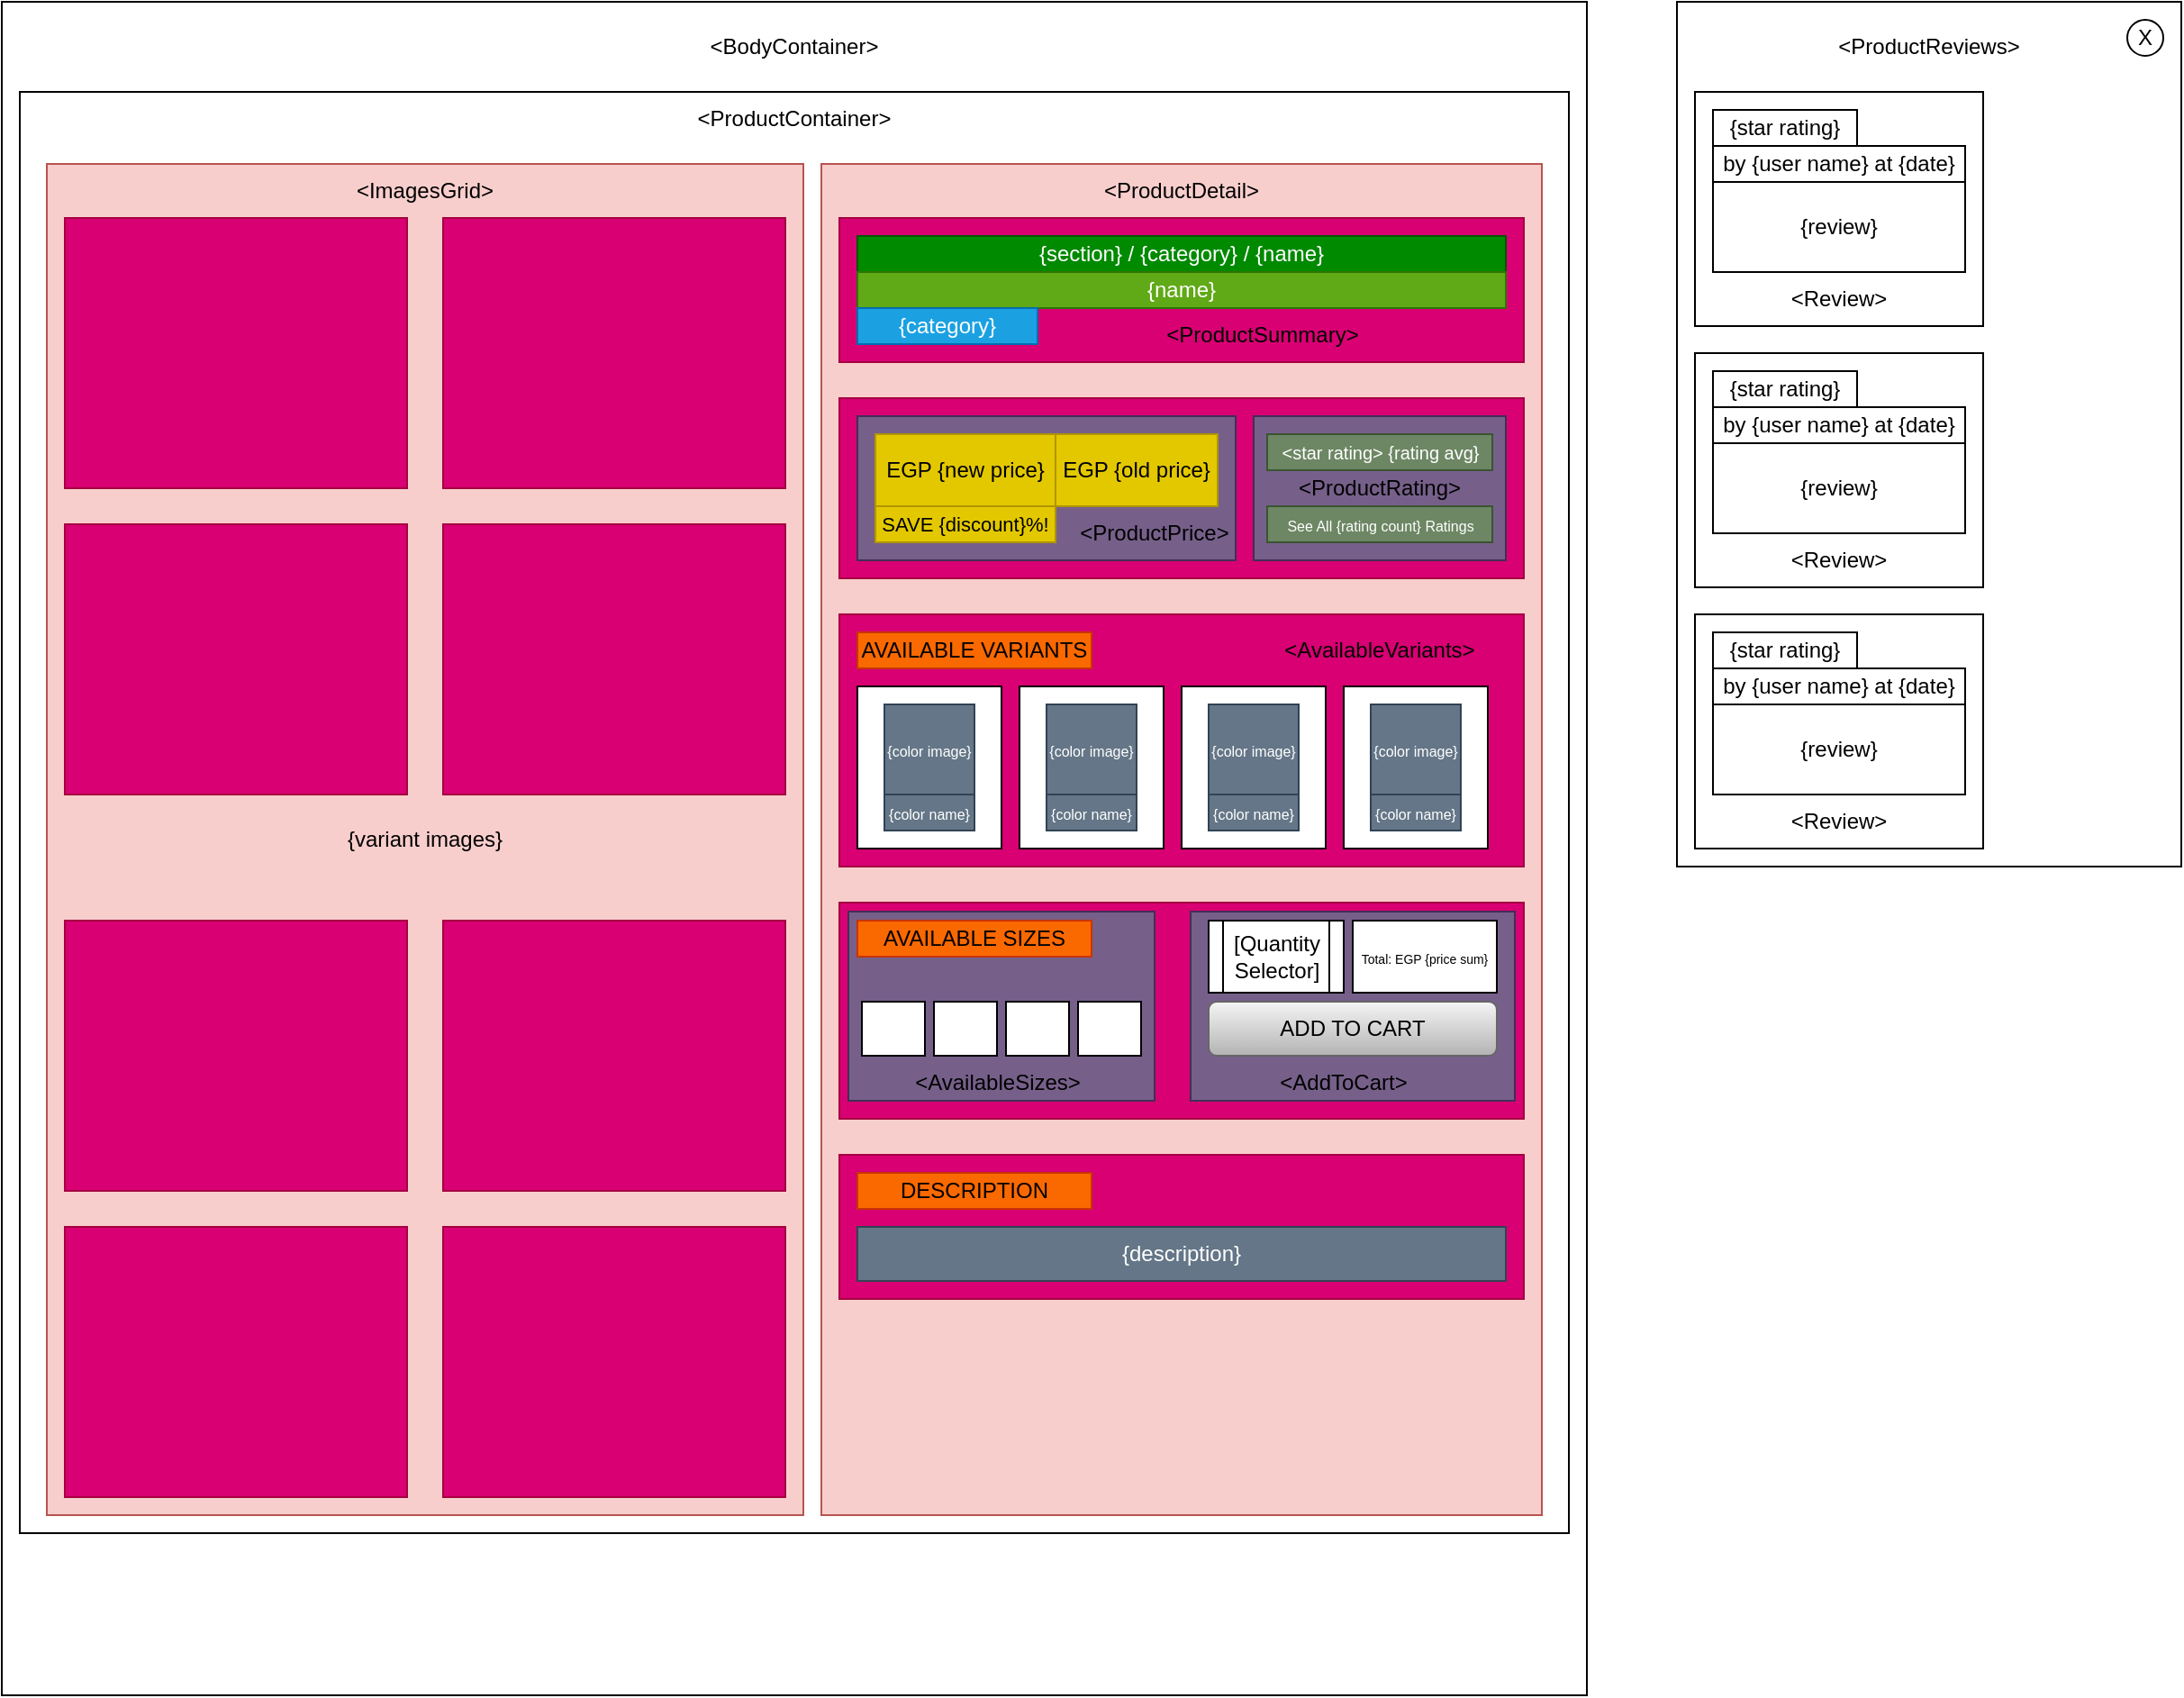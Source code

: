 <mxfile version="21.6.1" type="device">
  <diagram name="Page-1" id="-fGwj037Vai0xNHH9A33">
    <mxGraphModel dx="1259" dy="708" grid="1" gridSize="10" guides="1" tooltips="1" connect="1" arrows="1" fold="1" page="1" pageScale="1" pageWidth="850" pageHeight="1100" math="0" shadow="0">
      <root>
        <mxCell id="0" />
        <mxCell id="1" parent="0" />
        <mxCell id="Eyn73XNKefov7jPOlvVQ-6" value="" style="rounded=0;whiteSpace=wrap;html=1;" vertex="1" parent="1">
          <mxGeometry x="930" width="280" height="480" as="geometry" />
        </mxCell>
        <mxCell id="Eyn73XNKefov7jPOlvVQ-5" value="" style="rounded=0;whiteSpace=wrap;html=1;" vertex="1" parent="1">
          <mxGeometry x="970" y="110" width="120" height="60" as="geometry" />
        </mxCell>
        <mxCell id="ko0dQocDYiBsRdd-zSY8-1" value="" style="rounded=0;whiteSpace=wrap;html=1;" parent="1" vertex="1">
          <mxGeometry width="880" height="940" as="geometry" />
        </mxCell>
        <mxCell id="BfAa0QSE-k-2syZu1tpu-3" value="&amp;lt;BodyContainer&amp;gt;" style="text;html=1;strokeColor=none;fillColor=none;align=center;verticalAlign=middle;whiteSpace=wrap;rounded=0;" parent="1" vertex="1">
          <mxGeometry x="365" y="10" width="150" height="30" as="geometry" />
        </mxCell>
        <mxCell id="BfAa0QSE-k-2syZu1tpu-11" value="" style="rounded=0;whiteSpace=wrap;html=1;" parent="1" vertex="1">
          <mxGeometry x="10" y="50" width="860" height="800" as="geometry" />
        </mxCell>
        <mxCell id="ko0dQocDYiBsRdd-zSY8-2" value="{variant images}" style="rounded=0;whiteSpace=wrap;html=1;fillColor=#f8cecc;strokeColor=#b85450;" parent="1" vertex="1">
          <mxGeometry x="25" y="90" width="420" height="750" as="geometry" />
        </mxCell>
        <mxCell id="ko0dQocDYiBsRdd-zSY8-3" value="" style="rounded=0;whiteSpace=wrap;html=1;fillColor=#f8cecc;strokeColor=#b85450;" parent="1" vertex="1">
          <mxGeometry x="455" y="90" width="400" height="750" as="geometry" />
        </mxCell>
        <mxCell id="ko0dQocDYiBsRdd-zSY8-7" value="" style="rounded=0;whiteSpace=wrap;html=1;fillColor=#d80073;fontColor=#ffffff;strokeColor=#A50040;" parent="1" vertex="1">
          <mxGeometry x="465" y="220" width="380" height="100" as="geometry" />
        </mxCell>
        <mxCell id="ko0dQocDYiBsRdd-zSY8-16" value="" style="rounded=0;whiteSpace=wrap;html=1;fillColor=#d80073;fontColor=#ffffff;strokeColor=#A50040;" parent="1" vertex="1">
          <mxGeometry x="465" y="640" width="380" height="80" as="geometry" />
        </mxCell>
        <mxCell id="ko0dQocDYiBsRdd-zSY8-17" value="DESCRIPTION" style="rounded=0;whiteSpace=wrap;html=1;fillColor=#fa6800;fontColor=#000000;strokeColor=#C73500;" parent="1" vertex="1">
          <mxGeometry x="475" y="650" width="130" height="20" as="geometry" />
        </mxCell>
        <mxCell id="ko0dQocDYiBsRdd-zSY8-18" value="{description}" style="rounded=0;whiteSpace=wrap;html=1;fillColor=#647687;fontColor=#ffffff;strokeColor=#314354;" parent="1" vertex="1">
          <mxGeometry x="475" y="680" width="360" height="30" as="geometry" />
        </mxCell>
        <mxCell id="ko0dQocDYiBsRdd-zSY8-25" value="" style="rounded=0;whiteSpace=wrap;html=1;fillColor=#d80073;fontColor=#ffffff;strokeColor=#A50040;" parent="1" vertex="1">
          <mxGeometry x="465" y="340" width="380" height="140" as="geometry" />
        </mxCell>
        <mxCell id="ko0dQocDYiBsRdd-zSY8-26" value="AVAILABLE VARIANTS" style="rounded=0;whiteSpace=wrap;html=1;fillColor=#fa6800;fontColor=#000000;strokeColor=#C73500;" parent="1" vertex="1">
          <mxGeometry x="475" y="350" width="130" height="20" as="geometry" />
        </mxCell>
        <mxCell id="ko0dQocDYiBsRdd-zSY8-30" value="" style="rounded=0;whiteSpace=wrap;html=1;" parent="1" vertex="1">
          <mxGeometry x="475" y="380" width="80" height="90" as="geometry" />
        </mxCell>
        <mxCell id="ko0dQocDYiBsRdd-zSY8-28" value="&lt;font style=&quot;font-size: 8px;&quot;&gt;{color name}&lt;/font&gt;" style="rounded=0;whiteSpace=wrap;html=1;fillColor=#647687;fontColor=#ffffff;strokeColor=#314354;" parent="1" vertex="1">
          <mxGeometry x="490" y="440" width="50" height="20" as="geometry" />
        </mxCell>
        <mxCell id="ko0dQocDYiBsRdd-zSY8-29" value="&lt;font style=&quot;font-size: 8px;&quot;&gt;{color image}&lt;/font&gt;" style="whiteSpace=wrap;html=1;aspect=fixed;fillColor=#647687;fontColor=#ffffff;strokeColor=#314354;" parent="1" vertex="1">
          <mxGeometry x="490" y="390" width="50" height="50" as="geometry" />
        </mxCell>
        <mxCell id="ko0dQocDYiBsRdd-zSY8-31" value="" style="rounded=0;whiteSpace=wrap;html=1;" parent="1" vertex="1">
          <mxGeometry x="565" y="380" width="80" height="90" as="geometry" />
        </mxCell>
        <mxCell id="ko0dQocDYiBsRdd-zSY8-34" value="" style="rounded=0;whiteSpace=wrap;html=1;" parent="1" vertex="1">
          <mxGeometry x="655" y="380" width="80" height="90" as="geometry" />
        </mxCell>
        <mxCell id="ko0dQocDYiBsRdd-zSY8-37" value="" style="rounded=0;whiteSpace=wrap;html=1;" parent="1" vertex="1">
          <mxGeometry x="745" y="380" width="80" height="90" as="geometry" />
        </mxCell>
        <mxCell id="ko0dQocDYiBsRdd-zSY8-40" value="&lt;font style=&quot;font-size: 8px;&quot;&gt;{color name}&lt;/font&gt;" style="rounded=0;whiteSpace=wrap;html=1;fillColor=#647687;fontColor=#ffffff;strokeColor=#314354;" parent="1" vertex="1">
          <mxGeometry x="580" y="440" width="50" height="20" as="geometry" />
        </mxCell>
        <mxCell id="ko0dQocDYiBsRdd-zSY8-41" value="&lt;font style=&quot;font-size: 8px;&quot;&gt;{color image}&lt;/font&gt;" style="whiteSpace=wrap;html=1;aspect=fixed;fillColor=#647687;fontColor=#ffffff;strokeColor=#314354;" parent="1" vertex="1">
          <mxGeometry x="580" y="390" width="50" height="50" as="geometry" />
        </mxCell>
        <mxCell id="ko0dQocDYiBsRdd-zSY8-42" value="&lt;font style=&quot;font-size: 8px;&quot;&gt;{color name}&lt;/font&gt;" style="rounded=0;whiteSpace=wrap;html=1;fillColor=#647687;fontColor=#ffffff;strokeColor=#314354;" parent="1" vertex="1">
          <mxGeometry x="670" y="440" width="50" height="20" as="geometry" />
        </mxCell>
        <mxCell id="ko0dQocDYiBsRdd-zSY8-43" value="&lt;font style=&quot;font-size: 8px;&quot;&gt;{color image}&lt;/font&gt;" style="whiteSpace=wrap;html=1;aspect=fixed;fillColor=#647687;fontColor=#ffffff;strokeColor=#314354;" parent="1" vertex="1">
          <mxGeometry x="670" y="390" width="50" height="50" as="geometry" />
        </mxCell>
        <mxCell id="ko0dQocDYiBsRdd-zSY8-44" value="&lt;font style=&quot;font-size: 8px;&quot;&gt;{color name}&lt;/font&gt;" style="rounded=0;whiteSpace=wrap;html=1;fillColor=#647687;fontColor=#ffffff;strokeColor=#314354;" parent="1" vertex="1">
          <mxGeometry x="760" y="440" width="50" height="20" as="geometry" />
        </mxCell>
        <mxCell id="ko0dQocDYiBsRdd-zSY8-45" value="&lt;font style=&quot;font-size: 8px;&quot;&gt;{color image}&lt;/font&gt;" style="whiteSpace=wrap;html=1;aspect=fixed;fillColor=#647687;fontColor=#ffffff;strokeColor=#314354;" parent="1" vertex="1">
          <mxGeometry x="760" y="390" width="50" height="50" as="geometry" />
        </mxCell>
        <mxCell id="ko0dQocDYiBsRdd-zSY8-46" value="" style="rounded=0;whiteSpace=wrap;html=1;fillColor=#d80073;fontColor=#ffffff;strokeColor=#A50040;" parent="1" vertex="1">
          <mxGeometry x="465" y="500" width="380" height="120" as="geometry" />
        </mxCell>
        <mxCell id="ko0dQocDYiBsRdd-zSY8-63" value="" style="rounded=0;whiteSpace=wrap;html=1;fillColor=#d80073;fontColor=#ffffff;strokeColor=#A50040;" parent="1" vertex="1">
          <mxGeometry x="35" y="120" width="190" height="150" as="geometry" />
        </mxCell>
        <mxCell id="ko0dQocDYiBsRdd-zSY8-64" value="" style="rounded=0;whiteSpace=wrap;html=1;fillColor=#d80073;fontColor=#ffffff;strokeColor=#A50040;" parent="1" vertex="1">
          <mxGeometry x="245" y="120" width="190" height="150" as="geometry" />
        </mxCell>
        <mxCell id="ko0dQocDYiBsRdd-zSY8-67" value="" style="rounded=0;whiteSpace=wrap;html=1;fillColor=#d80073;fontColor=#ffffff;strokeColor=#A50040;" parent="1" vertex="1">
          <mxGeometry x="465" y="120" width="380" height="80" as="geometry" />
        </mxCell>
        <mxCell id="ko0dQocDYiBsRdd-zSY8-4" value="{section} / {category} / {name}" style="rounded=0;whiteSpace=wrap;html=1;fillColor=#008a00;fontColor=#ffffff;strokeColor=#005700;" parent="1" vertex="1">
          <mxGeometry x="475" y="130" width="360" height="20" as="geometry" />
        </mxCell>
        <mxCell id="ko0dQocDYiBsRdd-zSY8-5" value="{name}" style="rounded=0;whiteSpace=wrap;html=1;fillColor=#60a917;fontColor=#ffffff;strokeColor=#2D7600;" parent="1" vertex="1">
          <mxGeometry x="475" y="150" width="360" height="20" as="geometry" />
        </mxCell>
        <mxCell id="ko0dQocDYiBsRdd-zSY8-6" value="{category}" style="rounded=0;whiteSpace=wrap;html=1;fillColor=#1ba1e2;fontColor=#ffffff;strokeColor=#006EAF;" parent="1" vertex="1">
          <mxGeometry x="475" y="170" width="100" height="20" as="geometry" />
        </mxCell>
        <mxCell id="ko0dQocDYiBsRdd-zSY8-78" value="" style="rounded=0;whiteSpace=wrap;html=1;fillColor=#d80073;fontColor=#ffffff;strokeColor=#A50040;" parent="1" vertex="1">
          <mxGeometry x="35" y="290" width="190" height="150" as="geometry" />
        </mxCell>
        <mxCell id="ko0dQocDYiBsRdd-zSY8-79" value="" style="rounded=0;whiteSpace=wrap;html=1;fillColor=#d80073;fontColor=#ffffff;strokeColor=#A50040;" parent="1" vertex="1">
          <mxGeometry x="245" y="290" width="190" height="150" as="geometry" />
        </mxCell>
        <mxCell id="ko0dQocDYiBsRdd-zSY8-80" value="" style="rounded=0;whiteSpace=wrap;html=1;fillColor=#d80073;fontColor=#ffffff;strokeColor=#A50040;" parent="1" vertex="1">
          <mxGeometry x="35" y="510" width="190" height="150" as="geometry" />
        </mxCell>
        <mxCell id="ko0dQocDYiBsRdd-zSY8-81" value="" style="rounded=0;whiteSpace=wrap;html=1;fillColor=#d80073;fontColor=#ffffff;strokeColor=#A50040;" parent="1" vertex="1">
          <mxGeometry x="245" y="510" width="190" height="150" as="geometry" />
        </mxCell>
        <mxCell id="ko0dQocDYiBsRdd-zSY8-82" value="" style="rounded=0;whiteSpace=wrap;html=1;fillColor=#d80073;fontColor=#ffffff;strokeColor=#A50040;" parent="1" vertex="1">
          <mxGeometry x="35" y="680" width="190" height="150" as="geometry" />
        </mxCell>
        <mxCell id="ko0dQocDYiBsRdd-zSY8-83" value="" style="rounded=0;whiteSpace=wrap;html=1;fillColor=#d80073;fontColor=#ffffff;strokeColor=#A50040;" parent="1" vertex="1">
          <mxGeometry x="245" y="680" width="190" height="150" as="geometry" />
        </mxCell>
        <mxCell id="ko0dQocDYiBsRdd-zSY8-87" value="" style="rounded=0;whiteSpace=wrap;html=1;fillColor=#76608a;fontColor=#ffffff;strokeColor=#432D57;" parent="1" vertex="1">
          <mxGeometry x="475" y="230" width="210" height="80" as="geometry" />
        </mxCell>
        <mxCell id="ko0dQocDYiBsRdd-zSY8-85" value="EGP {old price}" style="rounded=0;whiteSpace=wrap;html=1;fillColor=#e3c800;strokeColor=#B09500;fontColor=#000000;" parent="1" vertex="1">
          <mxGeometry x="585" y="240" width="90" height="40" as="geometry" />
        </mxCell>
        <mxCell id="ko0dQocDYiBsRdd-zSY8-86" value="EGP {new price}" style="rounded=0;whiteSpace=wrap;html=1;fillColor=#e3c800;strokeColor=#B09500;fontColor=#000000;" parent="1" vertex="1">
          <mxGeometry x="485" y="240" width="100" height="40" as="geometry" />
        </mxCell>
        <mxCell id="ko0dQocDYiBsRdd-zSY8-90" value="" style="rounded=0;whiteSpace=wrap;html=1;fillColor=#76608a;fontColor=#ffffff;strokeColor=#432D57;" parent="1" vertex="1">
          <mxGeometry x="695" y="230" width="140" height="80" as="geometry" />
        </mxCell>
        <mxCell id="ko0dQocDYiBsRdd-zSY8-8" value="&lt;font style=&quot;font-size: 10px;&quot;&gt;&amp;lt;star rating&amp;gt; {rating avg}&lt;/font&gt;" style="rounded=0;whiteSpace=wrap;html=1;fillColor=#6d8764;fontColor=#ffffff;strokeColor=#3A5431;" parent="1" vertex="1">
          <mxGeometry x="702.5" y="240" width="125" height="20" as="geometry" />
        </mxCell>
        <mxCell id="ko0dQocDYiBsRdd-zSY8-9" value="&lt;font style=&quot;font-size: 8px;&quot;&gt;See All {rating count} Ratings&lt;/font&gt;" style="rounded=0;whiteSpace=wrap;html=1;fillColor=#6d8764;fontColor=#ffffff;strokeColor=#3A5431;" parent="1" vertex="1">
          <mxGeometry x="702.5" y="280" width="125" height="20" as="geometry" />
        </mxCell>
        <mxCell id="BfAa0QSE-k-2syZu1tpu-1" value="&lt;font style=&quot;font-size: 11px;&quot;&gt;SAVE {discount}%!&lt;/font&gt;" style="rounded=0;whiteSpace=wrap;html=1;fillColor=#e3c800;strokeColor=#B09500;fontColor=#000000;" parent="1" vertex="1">
          <mxGeometry x="485" y="280" width="100" height="20" as="geometry" />
        </mxCell>
        <mxCell id="BfAa0QSE-k-2syZu1tpu-4" value="&amp;lt;ImagesGrid&amp;gt;" style="text;html=1;strokeColor=none;fillColor=none;align=center;verticalAlign=middle;whiteSpace=wrap;rounded=0;" parent="1" vertex="1">
          <mxGeometry x="160" y="90" width="150" height="30" as="geometry" />
        </mxCell>
        <mxCell id="BfAa0QSE-k-2syZu1tpu-5" value="&amp;lt;ProductDetail&amp;gt;" style="text;html=1;strokeColor=none;fillColor=none;align=center;verticalAlign=middle;whiteSpace=wrap;rounded=0;" parent="1" vertex="1">
          <mxGeometry x="580" y="90" width="150" height="30" as="geometry" />
        </mxCell>
        <mxCell id="BfAa0QSE-k-2syZu1tpu-6" value="&amp;lt;ProductSummary&amp;gt;" style="text;html=1;strokeColor=none;fillColor=none;align=center;verticalAlign=middle;whiteSpace=wrap;rounded=0;" parent="1" vertex="1">
          <mxGeometry x="625" y="170" width="150" height="30" as="geometry" />
        </mxCell>
        <mxCell id="BfAa0QSE-k-2syZu1tpu-9" value="&amp;lt;AvailableVariants&amp;gt;" style="text;html=1;strokeColor=none;fillColor=none;align=center;verticalAlign=middle;whiteSpace=wrap;rounded=0;" parent="1" vertex="1">
          <mxGeometry x="690" y="345" width="150" height="30" as="geometry" />
        </mxCell>
        <mxCell id="BfAa0QSE-k-2syZu1tpu-13" value="&amp;lt;ProductContainer&amp;gt;" style="text;html=1;strokeColor=none;fillColor=none;align=center;verticalAlign=middle;whiteSpace=wrap;rounded=0;" parent="1" vertex="1">
          <mxGeometry x="365" y="50" width="150" height="30" as="geometry" />
        </mxCell>
        <mxCell id="BfAa0QSE-k-2syZu1tpu-14" value="&amp;lt;ProductPrice&amp;gt;" style="text;html=1;strokeColor=none;fillColor=none;align=center;verticalAlign=middle;whiteSpace=wrap;rounded=0;" parent="1" vertex="1">
          <mxGeometry x="565" y="280" width="150" height="30" as="geometry" />
        </mxCell>
        <mxCell id="BfAa0QSE-k-2syZu1tpu-15" value="&amp;lt;ProductRating&amp;gt;" style="text;html=1;strokeColor=none;fillColor=none;align=center;verticalAlign=middle;whiteSpace=wrap;rounded=0;" parent="1" vertex="1">
          <mxGeometry x="690" y="255" width="150" height="30" as="geometry" />
        </mxCell>
        <mxCell id="BfAa0QSE-k-2syZu1tpu-20" value="" style="rounded=0;whiteSpace=wrap;html=1;fillColor=#76608a;fontColor=#ffffff;strokeColor=#432D57;" parent="1" vertex="1">
          <mxGeometry x="470" y="505" width="170" height="105" as="geometry" />
        </mxCell>
        <mxCell id="ko0dQocDYiBsRdd-zSY8-47" value="AVAILABLE SIZES" style="rounded=0;whiteSpace=wrap;html=1;fillColor=#fa6800;fontColor=#000000;strokeColor=#C73500;" parent="1" vertex="1">
          <mxGeometry x="475" y="510" width="130" height="20" as="geometry" />
        </mxCell>
        <mxCell id="ko0dQocDYiBsRdd-zSY8-54" value="" style="rounded=0;whiteSpace=wrap;html=1;" parent="1" vertex="1">
          <mxGeometry x="517.5" y="555" width="35" height="30" as="geometry" />
        </mxCell>
        <mxCell id="BfAa0QSE-k-2syZu1tpu-17" value="" style="rounded=0;whiteSpace=wrap;html=1;" parent="1" vertex="1">
          <mxGeometry x="477.5" y="555" width="35" height="30" as="geometry" />
        </mxCell>
        <mxCell id="BfAa0QSE-k-2syZu1tpu-18" value="" style="rounded=0;whiteSpace=wrap;html=1;" parent="1" vertex="1">
          <mxGeometry x="557.5" y="555" width="35" height="30" as="geometry" />
        </mxCell>
        <mxCell id="BfAa0QSE-k-2syZu1tpu-19" value="" style="rounded=0;whiteSpace=wrap;html=1;" parent="1" vertex="1">
          <mxGeometry x="597.5" y="555" width="35" height="30" as="geometry" />
        </mxCell>
        <mxCell id="BfAa0QSE-k-2syZu1tpu-21" value="" style="rounded=0;whiteSpace=wrap;html=1;fillColor=#76608a;fontColor=#ffffff;strokeColor=#432D57;" parent="1" vertex="1">
          <mxGeometry x="660" y="505" width="180" height="105" as="geometry" />
        </mxCell>
        <mxCell id="ko0dQocDYiBsRdd-zSY8-60" value="ADD TO CART" style="rounded=1;whiteSpace=wrap;html=1;fillColor=#f5f5f5;gradientColor=#b3b3b3;strokeColor=#666666;" parent="1" vertex="1">
          <mxGeometry x="670" y="555" width="160" height="30" as="geometry" />
        </mxCell>
        <mxCell id="ko0dQocDYiBsRdd-zSY8-61" value="[Quantity Selector]" style="shape=process;whiteSpace=wrap;html=1;backgroundOutline=1;" parent="1" vertex="1">
          <mxGeometry x="670" y="510" width="75" height="40" as="geometry" />
        </mxCell>
        <mxCell id="BfAa0QSE-k-2syZu1tpu-22" value="&lt;font style=&quot;font-size: 7px;&quot;&gt;Total: EGP {price sum}&lt;/font&gt;" style="rounded=0;whiteSpace=wrap;html=1;" parent="1" vertex="1">
          <mxGeometry x="750" y="510" width="80" height="40" as="geometry" />
        </mxCell>
        <mxCell id="BfAa0QSE-k-2syZu1tpu-10" value="&amp;lt;AvailableSizes&amp;gt;" style="text;html=1;strokeColor=none;fillColor=none;align=center;verticalAlign=middle;whiteSpace=wrap;rounded=0;" parent="1" vertex="1">
          <mxGeometry x="477.5" y="585" width="150" height="30" as="geometry" />
        </mxCell>
        <mxCell id="BfAa0QSE-k-2syZu1tpu-16" value="&amp;lt;AddToCart&amp;gt;" style="text;html=1;strokeColor=none;fillColor=none;align=center;verticalAlign=middle;whiteSpace=wrap;rounded=0;" parent="1" vertex="1">
          <mxGeometry x="670" y="585" width="150" height="30" as="geometry" />
        </mxCell>
        <mxCell id="Eyn73XNKefov7jPOlvVQ-1" value="" style="rounded=0;whiteSpace=wrap;html=1;" vertex="1" parent="1">
          <mxGeometry x="940" y="50" width="160" height="130" as="geometry" />
        </mxCell>
        <mxCell id="Eyn73XNKefov7jPOlvVQ-2" value="{star rating}" style="rounded=0;whiteSpace=wrap;html=1;" vertex="1" parent="1">
          <mxGeometry x="950" y="60" width="80" height="20" as="geometry" />
        </mxCell>
        <mxCell id="Eyn73XNKefov7jPOlvVQ-3" value="by {user name} at {date}" style="rounded=0;whiteSpace=wrap;html=1;" vertex="1" parent="1">
          <mxGeometry x="950" y="80" width="140" height="20" as="geometry" />
        </mxCell>
        <mxCell id="Eyn73XNKefov7jPOlvVQ-4" value="{review}" style="rounded=0;whiteSpace=wrap;html=1;" vertex="1" parent="1">
          <mxGeometry x="950" y="100" width="140" height="50" as="geometry" />
        </mxCell>
        <mxCell id="Eyn73XNKefov7jPOlvVQ-7" value="" style="rounded=0;whiteSpace=wrap;html=1;" vertex="1" parent="1">
          <mxGeometry x="940" y="195" width="160" height="130" as="geometry" />
        </mxCell>
        <mxCell id="Eyn73XNKefov7jPOlvVQ-8" value="{star rating}" style="rounded=0;whiteSpace=wrap;html=1;" vertex="1" parent="1">
          <mxGeometry x="950" y="205" width="80" height="20" as="geometry" />
        </mxCell>
        <mxCell id="Eyn73XNKefov7jPOlvVQ-9" value="by {user name} at {date}" style="rounded=0;whiteSpace=wrap;html=1;" vertex="1" parent="1">
          <mxGeometry x="950" y="225" width="140" height="20" as="geometry" />
        </mxCell>
        <mxCell id="Eyn73XNKefov7jPOlvVQ-10" value="{review}" style="rounded=0;whiteSpace=wrap;html=1;" vertex="1" parent="1">
          <mxGeometry x="950" y="245" width="140" height="50" as="geometry" />
        </mxCell>
        <mxCell id="Eyn73XNKefov7jPOlvVQ-11" value="" style="rounded=0;whiteSpace=wrap;html=1;" vertex="1" parent="1">
          <mxGeometry x="940" y="340" width="160" height="130" as="geometry" />
        </mxCell>
        <mxCell id="Eyn73XNKefov7jPOlvVQ-12" value="{star rating}" style="rounded=0;whiteSpace=wrap;html=1;" vertex="1" parent="1">
          <mxGeometry x="950" y="350" width="80" height="20" as="geometry" />
        </mxCell>
        <mxCell id="Eyn73XNKefov7jPOlvVQ-13" value="by {user name} at {date}" style="rounded=0;whiteSpace=wrap;html=1;" vertex="1" parent="1">
          <mxGeometry x="950" y="370" width="140" height="20" as="geometry" />
        </mxCell>
        <mxCell id="Eyn73XNKefov7jPOlvVQ-14" value="{review}" style="rounded=0;whiteSpace=wrap;html=1;" vertex="1" parent="1">
          <mxGeometry x="950" y="390" width="140" height="50" as="geometry" />
        </mxCell>
        <mxCell id="Eyn73XNKefov7jPOlvVQ-15" value="X" style="ellipse;whiteSpace=wrap;html=1;aspect=fixed;" vertex="1" parent="1">
          <mxGeometry x="1180" y="10" width="20" height="20" as="geometry" />
        </mxCell>
        <mxCell id="Eyn73XNKefov7jPOlvVQ-16" value="&amp;lt;Review&amp;gt;" style="text;html=1;strokeColor=none;fillColor=none;align=center;verticalAlign=middle;whiteSpace=wrap;rounded=0;" vertex="1" parent="1">
          <mxGeometry x="990" y="150" width="60" height="30" as="geometry" />
        </mxCell>
        <mxCell id="Eyn73XNKefov7jPOlvVQ-17" value="&amp;lt;Review&amp;gt;" style="text;html=1;strokeColor=none;fillColor=none;align=center;verticalAlign=middle;whiteSpace=wrap;rounded=0;" vertex="1" parent="1">
          <mxGeometry x="990" y="295" width="60" height="30" as="geometry" />
        </mxCell>
        <mxCell id="Eyn73XNKefov7jPOlvVQ-18" value="&amp;lt;Review&amp;gt;" style="text;html=1;strokeColor=none;fillColor=none;align=center;verticalAlign=middle;whiteSpace=wrap;rounded=0;" vertex="1" parent="1">
          <mxGeometry x="990" y="440" width="60" height="30" as="geometry" />
        </mxCell>
        <mxCell id="Eyn73XNKefov7jPOlvVQ-19" value="&amp;lt;ProductReviews&amp;gt;" style="text;html=1;strokeColor=none;fillColor=none;align=center;verticalAlign=middle;whiteSpace=wrap;rounded=0;" vertex="1" parent="1">
          <mxGeometry x="1040" y="10" width="60" height="30" as="geometry" />
        </mxCell>
      </root>
    </mxGraphModel>
  </diagram>
</mxfile>
